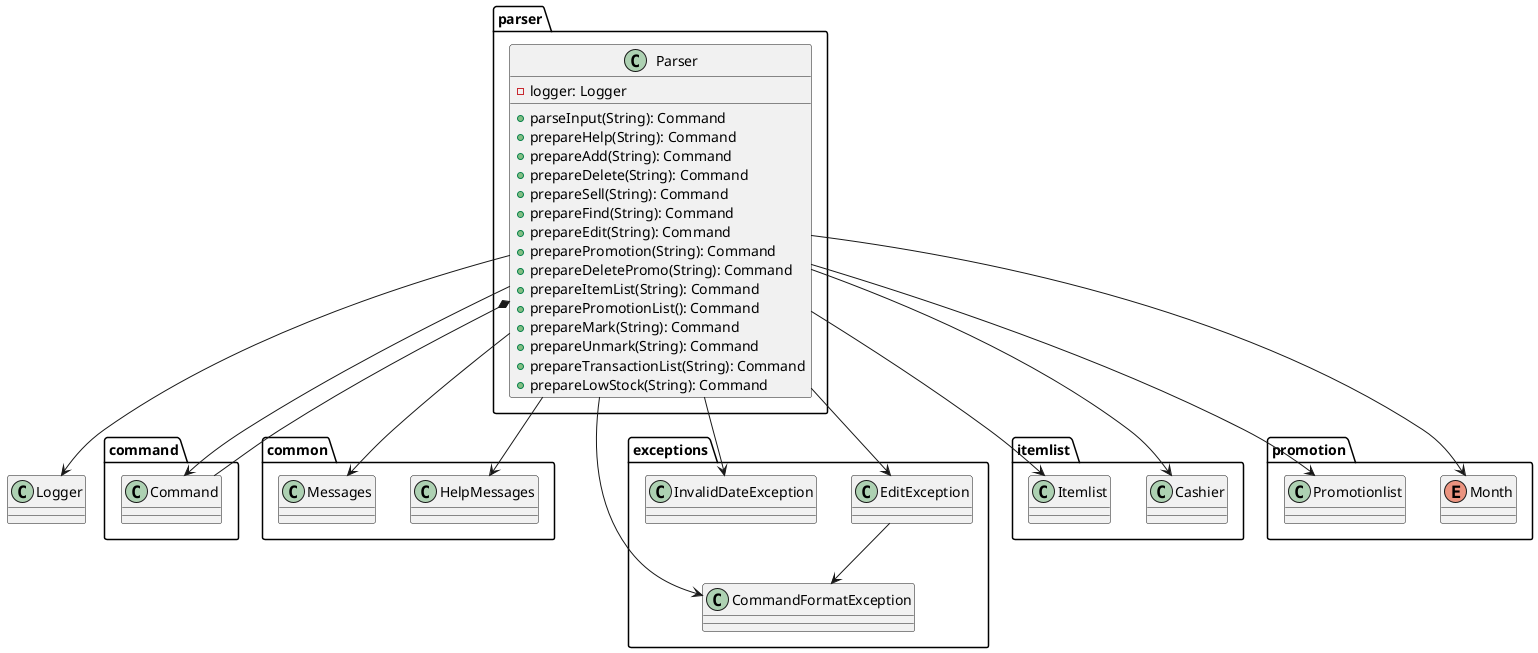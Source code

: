 @startuml

package "parser" {
    class Parser {
        -logger: Logger
        +parseInput(String): Command
        +prepareHelp(String): Command
        +prepareAdd(String): Command
        +prepareDelete(String): Command
        +prepareSell(String): Command
        +prepareFind(String): Command
        +prepareEdit(String): Command
        +preparePromotion(String): Command
        +prepareDeletePromo(String): Command
        +prepareItemList(String): Command
        +preparePromotionList(): Command
        +prepareMark(String): Command
        +prepareUnmark(String): Command
        +prepareTransactionList(String): Command
        +prepareLowStock(String): Command
    }
}

package "command" {
    class Command
}

package "common" {
    class HelpMessages
    class Messages
}

package "exceptions" {
    class CommandFormatException
    class EditException
    class InvalidDateException
}

package "itemlist" {
    class Cashier
    class Itemlist
}

package "promotion" {
    enum Month
    class Promotionlist
}

Parser --> Command
Parser --> Logger
Parser --> HelpMessages
Parser --> Messages
Parser --> CommandFormatException
Parser --> EditException
Parser --> InvalidDateException
Parser --> Cashier
Parser --> Itemlist
Parser --> Month
Parser --> Promotionlist

Parser *-- Command

EditException --> CommandFormatException

@enduml
